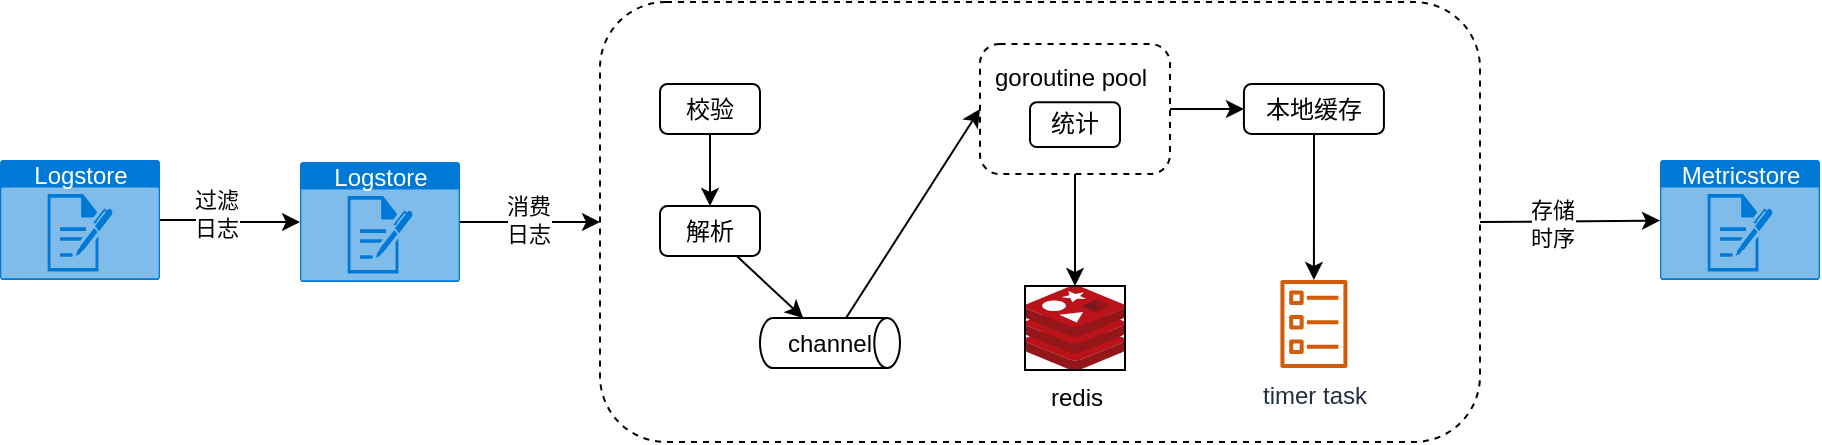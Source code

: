 <mxfile version="18.1.3" type="github">
  <diagram id="LzaQhwTsL_8u_cshs1Yc" name="Page-1">
    <mxGraphModel dx="1082" dy="695" grid="1" gridSize="10" guides="1" tooltips="1" connect="1" arrows="1" fold="1" page="1" pageScale="1" pageWidth="827" pageHeight="1169" math="0" shadow="0">
      <root>
        <mxCell id="0" />
        <mxCell id="1" parent="0" />
        <mxCell id="vikXA1dbumOzFCEFR3E6-14" value="" style="rounded=1;whiteSpace=wrap;html=1;dashed=1;strokeColor=default;" parent="1" vertex="1">
          <mxGeometry x="580" y="258" width="440" height="220" as="geometry" />
        </mxCell>
        <mxCell id="vikXA1dbumOzFCEFR3E6-9" style="edgeStyle=none;orthogonalLoop=1;jettySize=auto;html=1;elbow=vertical;entryX=0;entryY=0.5;entryDx=0;entryDy=0;" parent="1" source="JV97ico5GcmU_C5N4X0Z-4" target="vikXA1dbumOzFCEFR3E6-14" edge="1">
          <mxGeometry relative="1" as="geometry">
            <mxPoint x="510" y="368" as="targetPoint" />
          </mxGeometry>
        </mxCell>
        <mxCell id="JcEsaCAjYn1OfzfEiBPS-1" value="消费&lt;br&gt;日志" style="edgeLabel;html=1;align=center;verticalAlign=middle;resizable=0;points=[];" vertex="1" connectable="0" parent="vikXA1dbumOzFCEFR3E6-9">
          <mxGeometry x="-0.302" y="1" relative="1" as="geometry">
            <mxPoint x="9" as="offset" />
          </mxGeometry>
        </mxCell>
        <mxCell id="JV97ico5GcmU_C5N4X0Z-4" value="Logstore" style="html=1;strokeColor=none;fillColor=#0079D6;labelPosition=center;verticalLabelPosition=middle;verticalAlign=top;align=center;fontSize=12;outlineConnect=0;spacingTop=-6;fontColor=#FFFFFF;sketch=0;shape=mxgraph.sitemap.log;" parent="1" vertex="1">
          <mxGeometry x="430" y="338" width="80" height="60" as="geometry" />
        </mxCell>
        <mxCell id="vikXA1dbumOzFCEFR3E6-10" value="Metricstore" style="html=1;strokeColor=none;fillColor=#0079D6;labelPosition=center;verticalLabelPosition=middle;verticalAlign=top;align=center;fontSize=12;outlineConnect=0;spacingTop=-6;fontColor=#FFFFFF;sketch=0;shape=mxgraph.sitemap.log;" parent="1" vertex="1">
          <mxGeometry x="1110" y="337" width="80" height="60" as="geometry" />
        </mxCell>
        <mxCell id="vikXA1dbumOzFCEFR3E6-54" value="" style="edgeStyle=none;orthogonalLoop=1;jettySize=auto;html=1;startArrow=none;startFill=0;elbow=vertical;" parent="1" source="vikXA1dbumOzFCEFR3E6-22" target="vikXA1dbumOzFCEFR3E6-52" edge="1">
          <mxGeometry relative="1" as="geometry" />
        </mxCell>
        <mxCell id="vikXA1dbumOzFCEFR3E6-22" value="解析" style="rounded=1;whiteSpace=wrap;html=1;strokeColor=default;" parent="1" vertex="1">
          <mxGeometry x="610" y="360" width="50" height="25" as="geometry" />
        </mxCell>
        <mxCell id="vikXA1dbumOzFCEFR3E6-41" value="" style="edgeStyle=none;orthogonalLoop=1;jettySize=auto;html=1;startArrow=none;startFill=0;elbow=vertical;exitX=1;exitY=0.5;exitDx=0;exitDy=0;" parent="1" source="vikXA1dbumOzFCEFR3E6-14" target="vikXA1dbumOzFCEFR3E6-10" edge="1">
          <mxGeometry relative="1" as="geometry">
            <mxPoint x="1120" y="370" as="targetPoint" />
          </mxGeometry>
        </mxCell>
        <mxCell id="JcEsaCAjYn1OfzfEiBPS-6" value="存储&lt;br&gt;时序" style="edgeLabel;html=1;align=center;verticalAlign=middle;resizable=0;points=[];" vertex="1" connectable="0" parent="vikXA1dbumOzFCEFR3E6-41">
          <mxGeometry x="-0.206" y="-1" relative="1" as="geometry">
            <mxPoint as="offset" />
          </mxGeometry>
        </mxCell>
        <mxCell id="vikXA1dbumOzFCEFR3E6-38" value="timer task" style="sketch=0;outlineConnect=0;fontColor=#232F3E;gradientColor=none;fillColor=#D45B07;strokeColor=none;dashed=0;verticalLabelPosition=bottom;verticalAlign=top;align=center;html=1;fontSize=12;fontStyle=0;aspect=fixed;pointerEvents=1;shape=mxgraph.aws4.ecs_task;" parent="1" vertex="1">
          <mxGeometry x="920" y="397" width="33.92" height="44" as="geometry" />
        </mxCell>
        <mxCell id="JcEsaCAjYn1OfzfEiBPS-3" value="" style="edgeStyle=orthogonalEdgeStyle;rounded=0;orthogonalLoop=1;jettySize=auto;html=1;" edge="1" parent="1" source="vikXA1dbumOzFCEFR3E6-42" target="JV97ico5GcmU_C5N4X0Z-4">
          <mxGeometry relative="1" as="geometry" />
        </mxCell>
        <mxCell id="JcEsaCAjYn1OfzfEiBPS-20" value="过滤&lt;br&gt;日志" style="edgeLabel;html=1;align=center;verticalAlign=middle;resizable=0;points=[];" vertex="1" connectable="0" parent="JcEsaCAjYn1OfzfEiBPS-3">
          <mxGeometry x="-0.209" y="3" relative="1" as="geometry">
            <mxPoint as="offset" />
          </mxGeometry>
        </mxCell>
        <mxCell id="vikXA1dbumOzFCEFR3E6-42" value="Logstore" style="html=1;strokeColor=none;fillColor=#0079D6;labelPosition=center;verticalLabelPosition=middle;verticalAlign=top;align=center;fontSize=12;outlineConnect=0;spacingTop=-6;fontColor=#FFFFFF;sketch=0;shape=mxgraph.sitemap.log;" parent="1" vertex="1">
          <mxGeometry x="280" y="337" width="80" height="60" as="geometry" />
        </mxCell>
        <mxCell id="JcEsaCAjYn1OfzfEiBPS-35" value="" style="rounded=0;orthogonalLoop=1;jettySize=auto;html=1;entryX=0;entryY=0.5;entryDx=0;entryDy=0;" edge="1" parent="1" source="vikXA1dbumOzFCEFR3E6-52" target="vikXA1dbumOzFCEFR3E6-50">
          <mxGeometry relative="1" as="geometry" />
        </mxCell>
        <mxCell id="vikXA1dbumOzFCEFR3E6-52" value="channel" style="strokeWidth=1;html=1;shape=mxgraph.flowchart.direct_data;whiteSpace=wrap;" parent="1" vertex="1">
          <mxGeometry x="660" y="416" width="70" height="25" as="geometry" />
        </mxCell>
        <mxCell id="JcEsaCAjYn1OfzfEiBPS-13" value="" style="edgeStyle=orthogonalEdgeStyle;rounded=0;orthogonalLoop=1;jettySize=auto;html=1;" edge="1" parent="1" source="JcEsaCAjYn1OfzfEiBPS-9" target="vikXA1dbumOzFCEFR3E6-22">
          <mxGeometry relative="1" as="geometry" />
        </mxCell>
        <mxCell id="JcEsaCAjYn1OfzfEiBPS-9" value="校验" style="rounded=1;whiteSpace=wrap;html=1;strokeColor=default;" vertex="1" parent="1">
          <mxGeometry x="610" y="299" width="50" height="25" as="geometry" />
        </mxCell>
        <mxCell id="JcEsaCAjYn1OfzfEiBPS-29" value="" style="edgeStyle=orthogonalEdgeStyle;rounded=0;orthogonalLoop=1;jettySize=auto;html=1;" edge="1" parent="1" source="JcEsaCAjYn1OfzfEiBPS-12" target="vikXA1dbumOzFCEFR3E6-38">
          <mxGeometry relative="1" as="geometry" />
        </mxCell>
        <mxCell id="JcEsaCAjYn1OfzfEiBPS-12" value="本地缓存" style="rounded=1;whiteSpace=wrap;html=1;strokeColor=default;" vertex="1" parent="1">
          <mxGeometry x="901.96" y="299" width="70" height="25" as="geometry" />
        </mxCell>
        <mxCell id="JcEsaCAjYn1OfzfEiBPS-23" value="redis" style="sketch=0;aspect=fixed;html=1;points=[];align=center;image;fontSize=12;image=img/lib/mscae/Cache_Redis_Product.svg;imageBorder=default;" vertex="1" parent="1">
          <mxGeometry x="792.5" y="400" width="50" height="42" as="geometry" />
        </mxCell>
        <mxCell id="JcEsaCAjYn1OfzfEiBPS-28" value="" style="group" vertex="1" connectable="0" parent="1">
          <mxGeometry x="770" y="279" width="95" height="65" as="geometry" />
        </mxCell>
        <mxCell id="vikXA1dbumOzFCEFR3E6-50" value="" style="rounded=1;whiteSpace=wrap;html=1;strokeColor=default;align=center;dashed=1;" parent="JcEsaCAjYn1OfzfEiBPS-28" vertex="1">
          <mxGeometry width="95" height="65" as="geometry" />
        </mxCell>
        <mxCell id="JcEsaCAjYn1OfzfEiBPS-8" value="统计" style="rounded=1;whiteSpace=wrap;html=1;strokeColor=default;" vertex="1" parent="JcEsaCAjYn1OfzfEiBPS-28">
          <mxGeometry x="25" y="29.138" width="45" height="22.414" as="geometry" />
        </mxCell>
        <mxCell id="JcEsaCAjYn1OfzfEiBPS-19" value="goroutine pool&lt;br&gt;" style="text;html=1;align=center;verticalAlign=middle;resizable=0;points=[];autosize=1;strokeColor=none;fillColor=none;" vertex="1" parent="JcEsaCAjYn1OfzfEiBPS-28">
          <mxGeometry y="6.724" width="90" height="20" as="geometry" />
        </mxCell>
        <mxCell id="JcEsaCAjYn1OfzfEiBPS-32" value="" style="edgeStyle=orthogonalEdgeStyle;rounded=0;orthogonalLoop=1;jettySize=auto;html=1;" edge="1" parent="1" source="vikXA1dbumOzFCEFR3E6-50" target="JcEsaCAjYn1OfzfEiBPS-23">
          <mxGeometry relative="1" as="geometry" />
        </mxCell>
        <mxCell id="JcEsaCAjYn1OfzfEiBPS-33" value="" style="edgeStyle=orthogonalEdgeStyle;rounded=0;orthogonalLoop=1;jettySize=auto;html=1;" edge="1" parent="1" source="vikXA1dbumOzFCEFR3E6-50" target="JcEsaCAjYn1OfzfEiBPS-12">
          <mxGeometry relative="1" as="geometry" />
        </mxCell>
      </root>
    </mxGraphModel>
  </diagram>
</mxfile>
